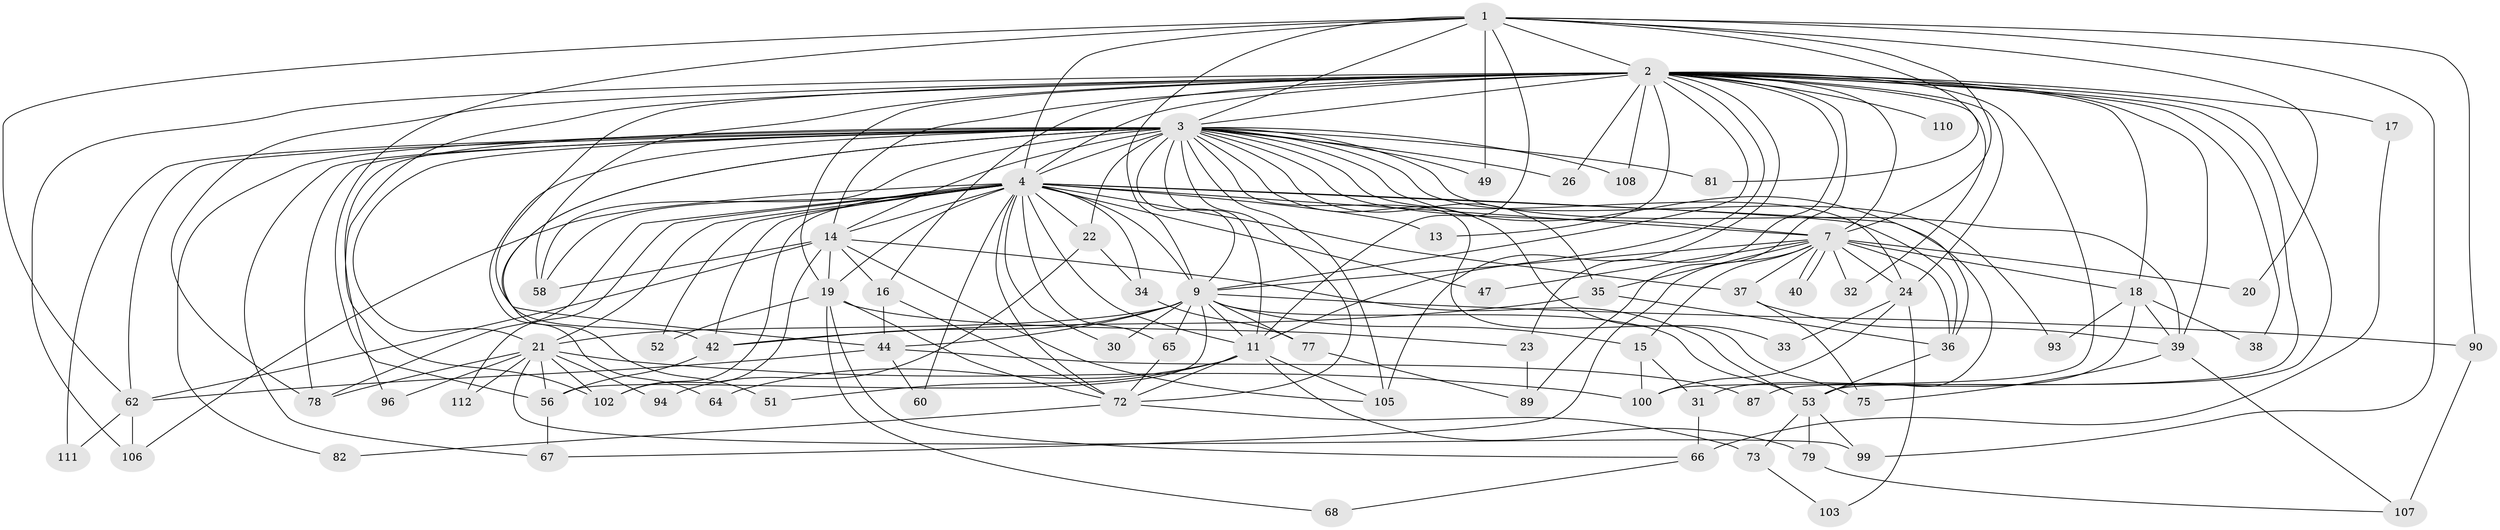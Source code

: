 // original degree distribution, {17: 0.013793103448275862, 18: 0.006896551724137931, 21: 0.013793103448275862, 26: 0.013793103448275862, 14: 0.006896551724137931, 20: 0.006896551724137931, 28: 0.006896551724137931, 10: 0.006896551724137931, 9: 0.020689655172413793, 2: 0.496551724137931, 11: 0.006896551724137931, 4: 0.1310344827586207, 5: 0.04827586206896552, 3: 0.1793103448275862, 6: 0.020689655172413793, 7: 0.006896551724137931, 8: 0.013793103448275862}
// Generated by graph-tools (version 1.1) at 2025/13/03/09/25 04:13:58]
// undirected, 72 vertices, 187 edges
graph export_dot {
graph [start="1"]
  node [color=gray90,style=filled];
  1;
  2 [super="+69+121+5+12+45"];
  3 [super="+6+76+129+10+98+25"];
  4 [super="+8+41"];
  7;
  9;
  11 [super="+134+43+91"];
  13;
  14 [super="+109+28"];
  15;
  16;
  17 [super="+54"];
  18;
  19 [super="+101"];
  20;
  21 [super="+27+71"];
  22;
  23;
  24 [super="+70"];
  26;
  30;
  31 [super="+74"];
  32;
  33;
  34;
  35 [super="+50"];
  36 [super="+114"];
  37;
  38;
  39 [super="+85+55"];
  40;
  42;
  44 [super="+57"];
  47;
  49;
  51;
  52;
  53 [super="+61"];
  56 [super="+63"];
  58 [super="+123"];
  60;
  62 [super="+120+97"];
  64;
  65 [super="+95"];
  66;
  67;
  68;
  72 [super="+104"];
  73;
  75 [super="+116"];
  77;
  78 [super="+118+115"];
  79;
  81;
  82;
  87;
  89 [super="+113"];
  90;
  93;
  94;
  96;
  99;
  100 [super="+119"];
  102 [super="+132+145"];
  103;
  105 [super="+133"];
  106;
  107 [super="+144"];
  108;
  110;
  111;
  112;
  1 -- 2 [weight=2];
  1 -- 3 [weight=3];
  1 -- 4 [weight=2];
  1 -- 7;
  1 -- 9;
  1 -- 11;
  1 -- 20;
  1 -- 49;
  1 -- 62;
  1 -- 81;
  1 -- 90;
  1 -- 99;
  1 -- 56;
  2 -- 3 [weight=8];
  2 -- 4 [weight=6];
  2 -- 7 [weight=2];
  2 -- 9 [weight=5];
  2 -- 13;
  2 -- 16;
  2 -- 23 [weight=2];
  2 -- 87;
  2 -- 100;
  2 -- 11;
  2 -- 14 [weight=2];
  2 -- 18;
  2 -- 26;
  2 -- 89;
  2 -- 32;
  2 -- 38;
  2 -- 102;
  2 -- 105;
  2 -- 44;
  2 -- 108;
  2 -- 110 [weight=2];
  2 -- 53 [weight=2];
  2 -- 58;
  2 -- 39 [weight=2];
  2 -- 78;
  2 -- 17 [weight=2];
  2 -- 19;
  2 -- 24;
  2 -- 106;
  3 -- 4 [weight=6];
  3 -- 7 [weight=3];
  3 -- 9 [weight=4];
  3 -- 33;
  3 -- 111;
  3 -- 58;
  3 -- 14 [weight=2];
  3 -- 36;
  3 -- 64;
  3 -- 11;
  3 -- 72;
  3 -- 75;
  3 -- 81;
  3 -- 82;
  3 -- 22;
  3 -- 26;
  3 -- 93;
  3 -- 96;
  3 -- 35;
  3 -- 39;
  3 -- 105 [weight=2];
  3 -- 42;
  3 -- 108;
  3 -- 49;
  3 -- 51;
  3 -- 78;
  3 -- 62;
  3 -- 67;
  3 -- 21 [weight=3];
  3 -- 24;
  4 -- 7 [weight=2];
  4 -- 9 [weight=2];
  4 -- 13;
  4 -- 14 [weight=2];
  4 -- 21;
  4 -- 34;
  4 -- 37;
  4 -- 42;
  4 -- 53;
  4 -- 65 [weight=2];
  4 -- 102;
  4 -- 72;
  4 -- 11;
  4 -- 78;
  4 -- 22;
  4 -- 30;
  4 -- 36;
  4 -- 106;
  4 -- 47;
  4 -- 112;
  4 -- 52;
  4 -- 60;
  4 -- 58;
  4 -- 19 [weight=2];
  7 -- 9;
  7 -- 15;
  7 -- 18;
  7 -- 20;
  7 -- 24;
  7 -- 32;
  7 -- 35;
  7 -- 36;
  7 -- 37;
  7 -- 40;
  7 -- 40;
  7 -- 47;
  7 -- 67;
  9 -- 11 [weight=2];
  9 -- 15;
  9 -- 21 [weight=2];
  9 -- 30;
  9 -- 42;
  9 -- 44;
  9 -- 53;
  9 -- 56;
  9 -- 65;
  9 -- 77;
  9 -- 90;
  11 -- 51;
  11 -- 64;
  11 -- 72;
  11 -- 105;
  11 -- 79;
  14 -- 16;
  14 -- 19;
  14 -- 58;
  14 -- 102;
  14 -- 105;
  14 -- 62;
  14 -- 53;
  15 -- 31;
  15 -- 100;
  16 -- 72;
  16 -- 44 [weight=2];
  17 -- 66;
  18 -- 31;
  18 -- 38;
  18 -- 39;
  18 -- 93;
  19 -- 23;
  19 -- 52;
  19 -- 66;
  19 -- 68;
  19 -- 72;
  21 -- 78;
  21 -- 94;
  21 -- 96;
  21 -- 102;
  21 -- 100;
  21 -- 112;
  21 -- 99;
  21 -- 56;
  22 -- 34;
  22 -- 94;
  23 -- 89;
  24 -- 33;
  24 -- 100;
  24 -- 103;
  31 -- 66;
  34 -- 77;
  35 -- 36;
  35 -- 42;
  36 -- 53;
  37 -- 75;
  37 -- 39;
  39 -- 107;
  39 -- 75;
  42 -- 56;
  44 -- 60;
  44 -- 62;
  44 -- 87;
  53 -- 73;
  53 -- 79;
  53 -- 99;
  56 -- 67;
  62 -- 106;
  62 -- 111;
  65 -- 72;
  66 -- 68;
  72 -- 73;
  72 -- 82;
  73 -- 103;
  77 -- 89;
  79 -- 107;
  90 -- 107;
}
